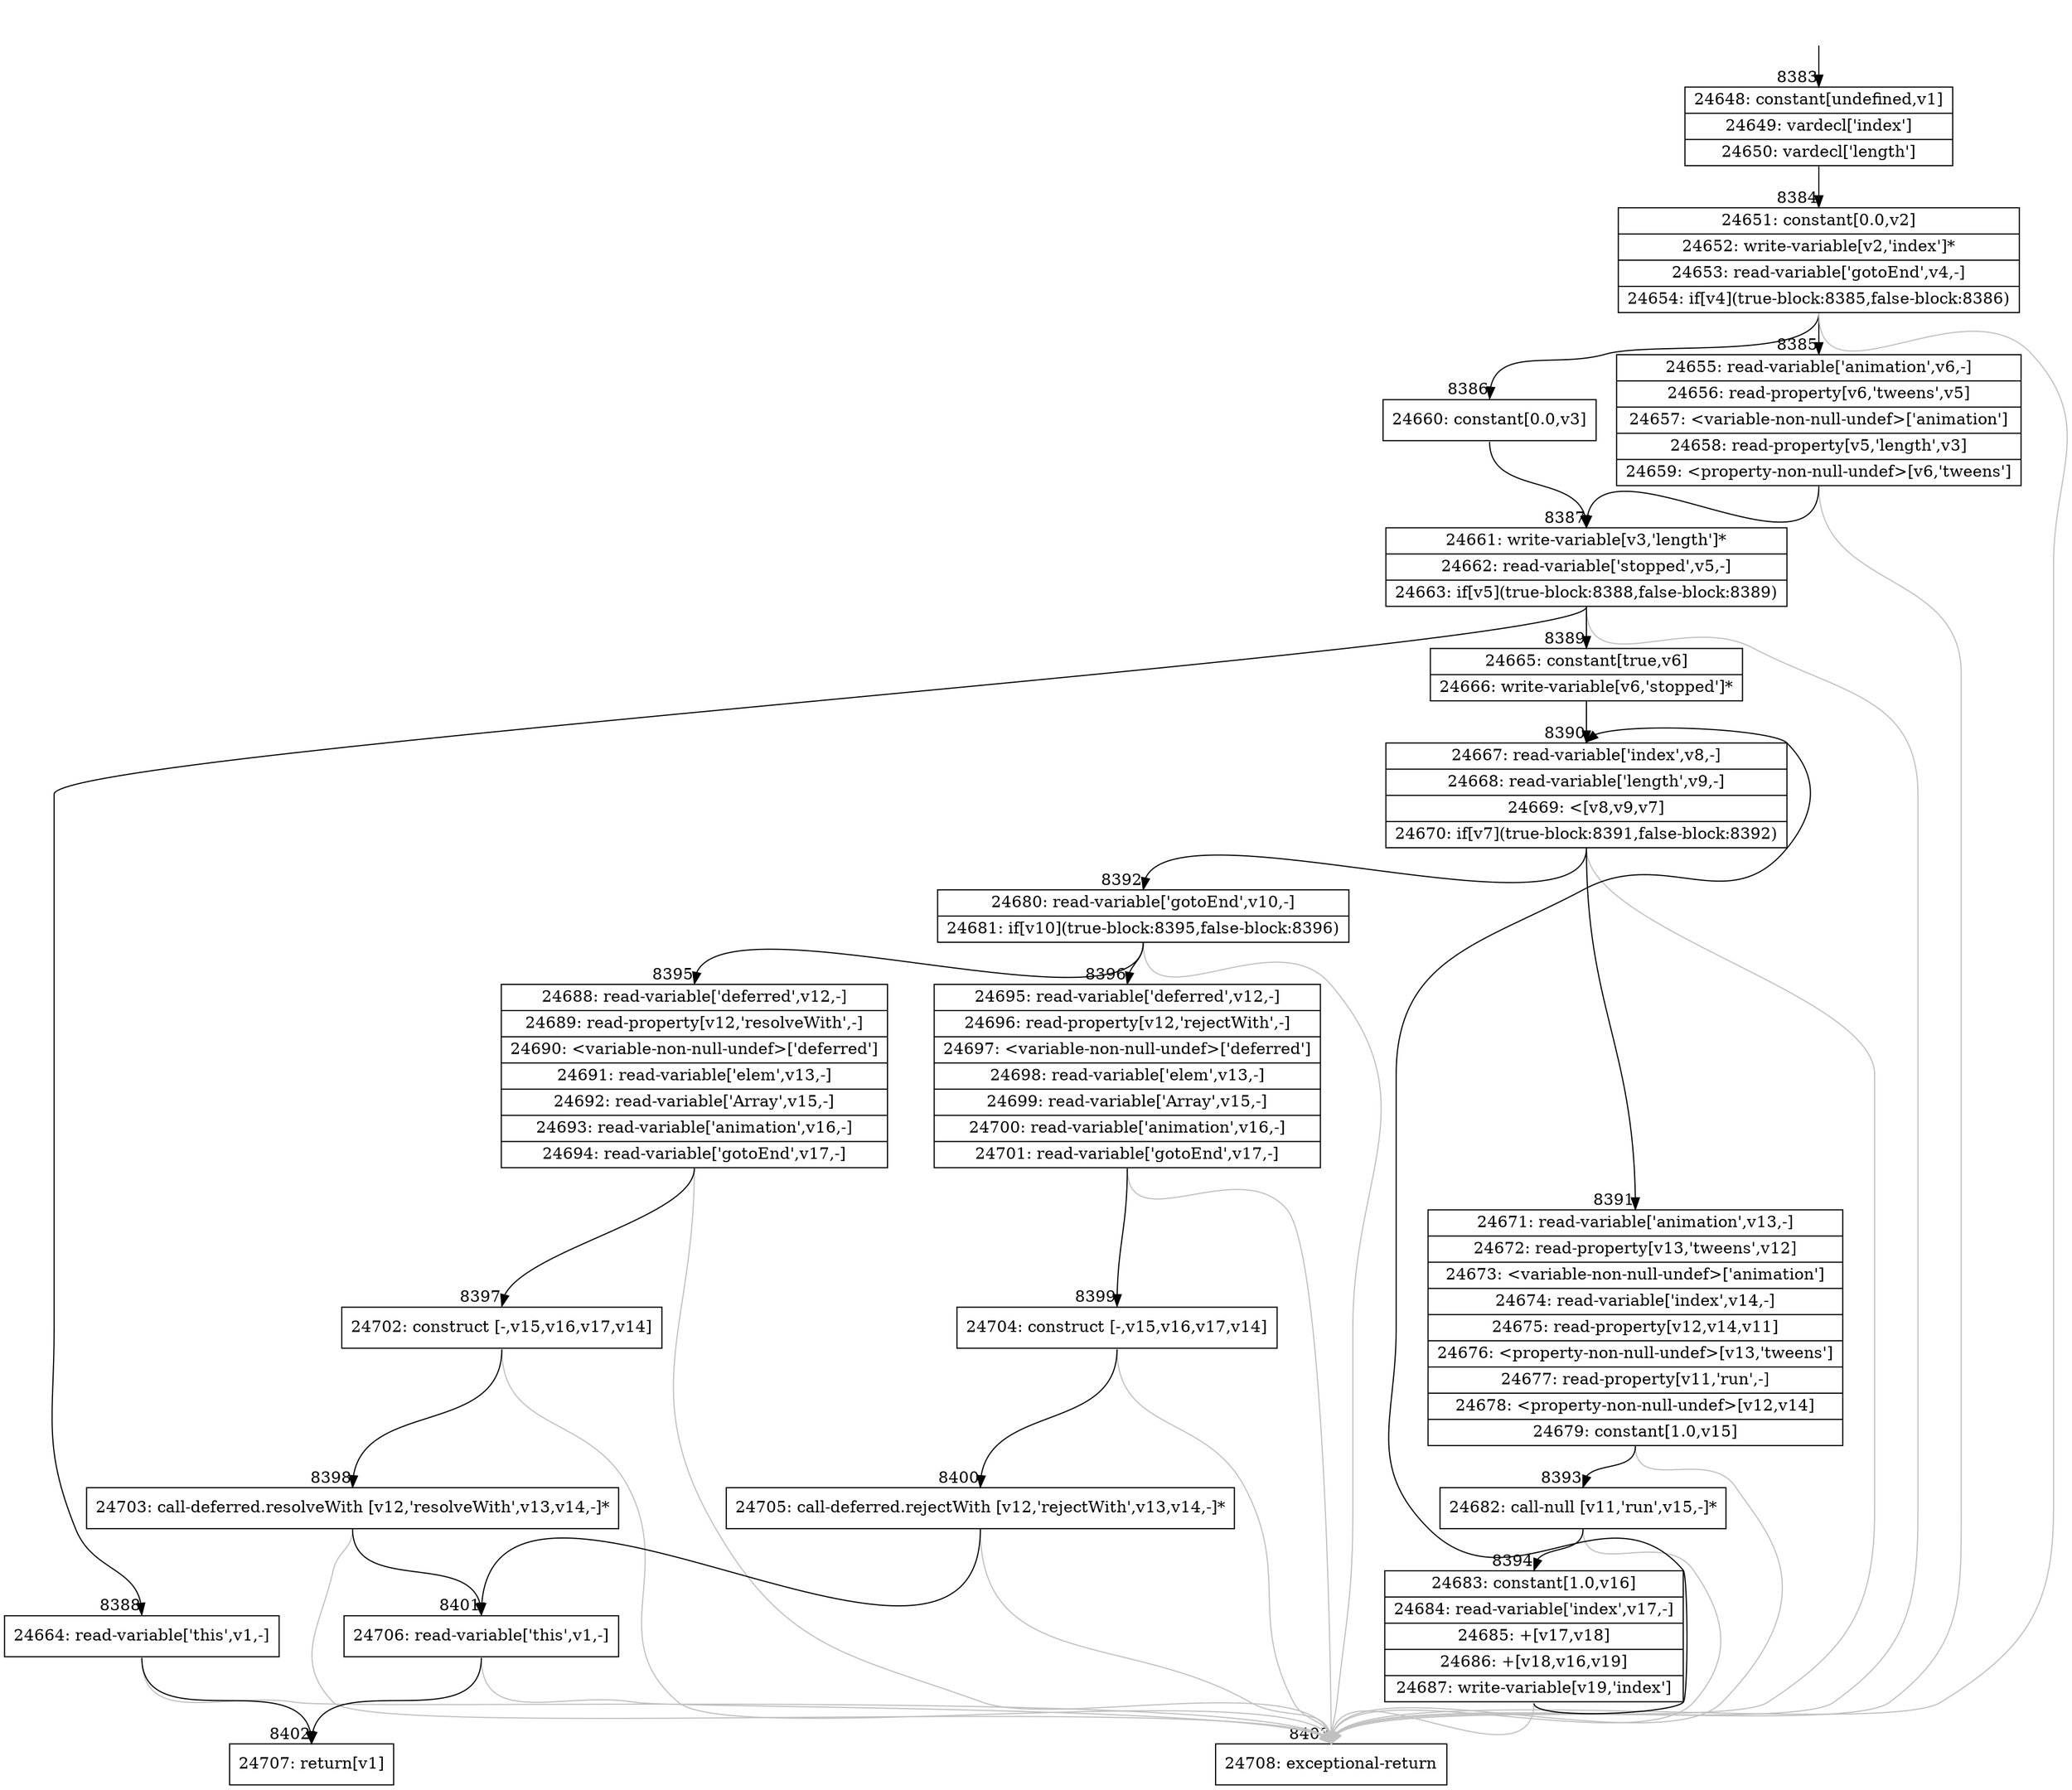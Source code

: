 digraph {
rankdir="TD"
BB_entry522[shape=none,label=""];
BB_entry522 -> BB8383 [tailport=s, headport=n, headlabel="    8383"]
BB8383 [shape=record label="{24648: constant[undefined,v1]|24649: vardecl['index']|24650: vardecl['length']}" ] 
BB8383 -> BB8384 [tailport=s, headport=n, headlabel="      8384"]
BB8384 [shape=record label="{24651: constant[0.0,v2]|24652: write-variable[v2,'index']*|24653: read-variable['gotoEnd',v4,-]|24654: if[v4](true-block:8385,false-block:8386)}" ] 
BB8384 -> BB8385 [tailport=s, headport=n, headlabel="      8385"]
BB8384 -> BB8386 [tailport=s, headport=n, headlabel="      8386"]
BB8384 -> BB8403 [tailport=s, headport=n, color=gray, headlabel="      8403"]
BB8385 [shape=record label="{24655: read-variable['animation',v6,-]|24656: read-property[v6,'tweens',v5]|24657: \<variable-non-null-undef\>['animation']|24658: read-property[v5,'length',v3]|24659: \<property-non-null-undef\>[v6,'tweens']}" ] 
BB8385 -> BB8387 [tailport=s, headport=n, headlabel="      8387"]
BB8385 -> BB8403 [tailport=s, headport=n, color=gray]
BB8386 [shape=record label="{24660: constant[0.0,v3]}" ] 
BB8386 -> BB8387 [tailport=s, headport=n]
BB8387 [shape=record label="{24661: write-variable[v3,'length']*|24662: read-variable['stopped',v5,-]|24663: if[v5](true-block:8388,false-block:8389)}" ] 
BB8387 -> BB8388 [tailport=s, headport=n, headlabel="      8388"]
BB8387 -> BB8389 [tailport=s, headport=n, headlabel="      8389"]
BB8387 -> BB8403 [tailport=s, headport=n, color=gray]
BB8388 [shape=record label="{24664: read-variable['this',v1,-]}" ] 
BB8388 -> BB8402 [tailport=s, headport=n, headlabel="      8402"]
BB8388 -> BB8403 [tailport=s, headport=n, color=gray]
BB8389 [shape=record label="{24665: constant[true,v6]|24666: write-variable[v6,'stopped']*}" ] 
BB8389 -> BB8390 [tailport=s, headport=n, headlabel="      8390"]
BB8390 [shape=record label="{24667: read-variable['index',v8,-]|24668: read-variable['length',v9,-]|24669: \<[v8,v9,v7]|24670: if[v7](true-block:8391,false-block:8392)}" ] 
BB8390 -> BB8391 [tailport=s, headport=n, headlabel="      8391"]
BB8390 -> BB8392 [tailport=s, headport=n, headlabel="      8392"]
BB8390 -> BB8403 [tailport=s, headport=n, color=gray]
BB8391 [shape=record label="{24671: read-variable['animation',v13,-]|24672: read-property[v13,'tweens',v12]|24673: \<variable-non-null-undef\>['animation']|24674: read-variable['index',v14,-]|24675: read-property[v12,v14,v11]|24676: \<property-non-null-undef\>[v13,'tweens']|24677: read-property[v11,'run',-]|24678: \<property-non-null-undef\>[v12,v14]|24679: constant[1.0,v15]}" ] 
BB8391 -> BB8393 [tailport=s, headport=n, headlabel="      8393"]
BB8391 -> BB8403 [tailport=s, headport=n, color=gray]
BB8392 [shape=record label="{24680: read-variable['gotoEnd',v10,-]|24681: if[v10](true-block:8395,false-block:8396)}" ] 
BB8392 -> BB8395 [tailport=s, headport=n, headlabel="      8395"]
BB8392 -> BB8396 [tailport=s, headport=n, headlabel="      8396"]
BB8392 -> BB8403 [tailport=s, headport=n, color=gray]
BB8393 [shape=record label="{24682: call-null [v11,'run',v15,-]*}" ] 
BB8393 -> BB8394 [tailport=s, headport=n, headlabel="      8394"]
BB8393 -> BB8403 [tailport=s, headport=n, color=gray]
BB8394 [shape=record label="{24683: constant[1.0,v16]|24684: read-variable['index',v17,-]|24685: +[v17,v18]|24686: +[v18,v16,v19]|24687: write-variable[v19,'index']}" ] 
BB8394 -> BB8390 [tailport=s, headport=n]
BB8394 -> BB8403 [tailport=s, headport=n, color=gray]
BB8395 [shape=record label="{24688: read-variable['deferred',v12,-]|24689: read-property[v12,'resolveWith',-]|24690: \<variable-non-null-undef\>['deferred']|24691: read-variable['elem',v13,-]|24692: read-variable['Array',v15,-]|24693: read-variable['animation',v16,-]|24694: read-variable['gotoEnd',v17,-]}" ] 
BB8395 -> BB8397 [tailport=s, headport=n, headlabel="      8397"]
BB8395 -> BB8403 [tailport=s, headport=n, color=gray]
BB8396 [shape=record label="{24695: read-variable['deferred',v12,-]|24696: read-property[v12,'rejectWith',-]|24697: \<variable-non-null-undef\>['deferred']|24698: read-variable['elem',v13,-]|24699: read-variable['Array',v15,-]|24700: read-variable['animation',v16,-]|24701: read-variable['gotoEnd',v17,-]}" ] 
BB8396 -> BB8399 [tailport=s, headport=n, headlabel="      8399"]
BB8396 -> BB8403 [tailport=s, headport=n, color=gray]
BB8397 [shape=record label="{24702: construct [-,v15,v16,v17,v14]}" ] 
BB8397 -> BB8398 [tailport=s, headport=n, headlabel="      8398"]
BB8397 -> BB8403 [tailport=s, headport=n, color=gray]
BB8398 [shape=record label="{24703: call-deferred.resolveWith [v12,'resolveWith',v13,v14,-]*}" ] 
BB8398 -> BB8401 [tailport=s, headport=n, headlabel="      8401"]
BB8398 -> BB8403 [tailport=s, headport=n, color=gray]
BB8399 [shape=record label="{24704: construct [-,v15,v16,v17,v14]}" ] 
BB8399 -> BB8400 [tailport=s, headport=n, headlabel="      8400"]
BB8399 -> BB8403 [tailport=s, headport=n, color=gray]
BB8400 [shape=record label="{24705: call-deferred.rejectWith [v12,'rejectWith',v13,v14,-]*}" ] 
BB8400 -> BB8401 [tailport=s, headport=n]
BB8400 -> BB8403 [tailport=s, headport=n, color=gray]
BB8401 [shape=record label="{24706: read-variable['this',v1,-]}" ] 
BB8401 -> BB8402 [tailport=s, headport=n]
BB8401 -> BB8403 [tailport=s, headport=n, color=gray]
BB8402 [shape=record label="{24707: return[v1]}" ] 
BB8403 [shape=record label="{24708: exceptional-return}" ] 
}
